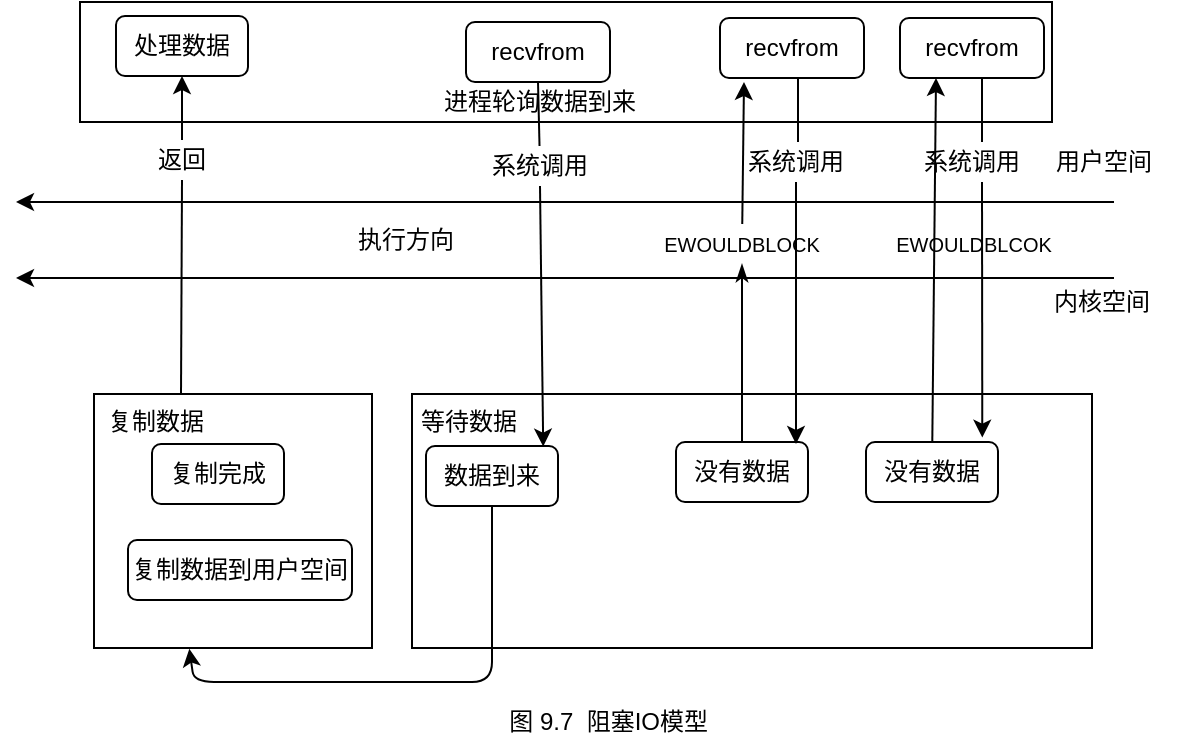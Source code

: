 <mxGraphModel dx="593" dy="438" grid="1" gridSize="10" guides="1" tooltips="1" connect="1" arrows="1" fold="1" page="1" pageScale="1" pageWidth="700" pageHeight="500" background="#ffffff"><root><mxCell id="0"/><mxCell id="1" parent="0"/><mxCell id="3" value="" style="rounded=0;whiteSpace=wrap;html=1;" parent="1" vertex="1"><mxGeometry x="114" y="60" width="486" height="60" as="geometry"/></mxCell><mxCell id="10" value="" style="rounded=0;whiteSpace=wrap;html=1;" parent="1" vertex="1"><mxGeometry x="121" y="256" width="139" height="127" as="geometry"/></mxCell><mxCell id="4" value="" style="rounded=0;whiteSpace=wrap;html=1;" parent="1" vertex="1"><mxGeometry x="280" y="256" width="340" height="127" as="geometry"/></mxCell><mxCell id="5" value="处理数据" style="rounded=1;whiteSpace=wrap;html=1;" parent="1" vertex="1"><mxGeometry x="132" y="67" width="66" height="30" as="geometry"/></mxCell><mxCell id="7" value="复制完成" style="rounded=1;whiteSpace=wrap;html=1;" parent="1" vertex="1"><mxGeometry x="150" y="281" width="66" height="30" as="geometry"/></mxCell><mxCell id="8" value="复制数据" style="text;html=1;strokeColor=none;fillColor=none;align=center;verticalAlign=middle;whiteSpace=wrap;rounded=0;" parent="1" vertex="1"><mxGeometry x="127" y="260" width="50" height="20" as="geometry"/></mxCell><mxCell id="11" value="等待数据" style="text;html=1;strokeColor=none;fillColor=none;align=center;verticalAlign=middle;whiteSpace=wrap;rounded=0;" parent="1" vertex="1"><mxGeometry x="280" y="260" width="57" height="20" as="geometry"/></mxCell><mxCell id="13" value="复制数据到用户空间" style="rounded=1;whiteSpace=wrap;html=1;" parent="1" vertex="1"><mxGeometry x="138" y="329" width="112" height="30" as="geometry"/></mxCell><mxCell id="15" value="" style="endArrow=classic;html=1;" parent="1" edge="1"><mxGeometry width="50" height="50" relative="1" as="geometry"><mxPoint x="631" y="160" as="sourcePoint"/><mxPoint x="82" y="160" as="targetPoint"/></mxGeometry></mxCell><mxCell id="16" value="" style="endArrow=classic;html=1;" parent="1" edge="1"><mxGeometry width="50" height="50" relative="1" as="geometry"><mxPoint x="631" y="198" as="sourcePoint"/><mxPoint x="82" y="198" as="targetPoint"/></mxGeometry></mxCell><mxCell id="23" value="执行方向" style="text;html=1;strokeColor=none;fillColor=none;align=center;verticalAlign=middle;whiteSpace=wrap;rounded=0;" parent="1" vertex="1"><mxGeometry x="247" y="169" width="60" height="20" as="geometry"/></mxCell><mxCell id="25" value="" style="endArrow=classic;html=1;entryX=0.343;entryY=1.003;entryPerimeter=0;exitX=0.5;exitY=1;" parent="1" source="58" target="10" edge="1"><mxGeometry width="50" height="50" relative="1" as="geometry"><mxPoint x="590" y="400" as="sourcePoint"/><mxPoint x="250" y="420" as="targetPoint"/><Array as="points"><mxPoint x="320" y="400"/><mxPoint x="171" y="400"/></Array></mxGeometry></mxCell><mxCell id="26" value="返回" style="text;html=1;strokeColor=none;fillColor=none;align=center;verticalAlign=middle;whiteSpace=wrap;rounded=0;" parent="1" vertex="1"><mxGeometry x="135" y="129" width="60" height="20" as="geometry"/></mxCell><mxCell id="27" value="进程轮询数据到来" style="text;html=1;strokeColor=none;fillColor=none;align=center;verticalAlign=middle;whiteSpace=wrap;rounded=0;" parent="1" vertex="1"><mxGeometry x="273" y="100" width="142" height="20" as="geometry"/></mxCell><mxCell id="28" value="" style="endArrow=none;html=1;entryX=0.5;entryY=1;exitX=0.313;exitY=0;exitPerimeter=0;" parent="1" source="10" target="26" edge="1"><mxGeometry width="50" height="50" relative="1" as="geometry"><mxPoint x="182" y="250" as="sourcePoint"/><mxPoint x="130" y="430" as="targetPoint"/></mxGeometry></mxCell><mxCell id="29" value="" style="endArrow=classic;html=1;entryX=0.5;entryY=1;exitX=0.5;exitY=0;" parent="1" source="26" target="5" edge="1"><mxGeometry width="50" height="50" relative="1" as="geometry"><mxPoint x="10" y="400" as="sourcePoint"/><mxPoint x="60" y="350" as="targetPoint"/></mxGeometry></mxCell><mxCell id="34" value="图 9.7&amp;nbsp; 阻塞IO模型&amp;nbsp;" style="text;html=1;strokeColor=none;fillColor=none;align=center;verticalAlign=middle;whiteSpace=wrap;rounded=0;" parent="1" vertex="1"><mxGeometry x="300" y="410" width="160" height="20" as="geometry"/></mxCell><mxCell id="35" value="用户空间" style="text;html=1;strokeColor=none;fillColor=none;align=center;verticalAlign=middle;whiteSpace=wrap;rounded=0;" parent="1" vertex="1"><mxGeometry x="596" y="130" width="60" height="20" as="geometry"/></mxCell><mxCell id="36" value="内核空间" style="text;html=1;strokeColor=none;fillColor=none;align=center;verticalAlign=middle;whiteSpace=wrap;rounded=0;" parent="1" vertex="1"><mxGeometry x="595" y="200" width="60" height="20" as="geometry"/></mxCell><mxCell id="38" style="edgeStyle=orthogonalEdgeStyle;rounded=0;html=1;exitX=0.75;exitY=1;entryX=0.75;entryY=1;jettySize=auto;orthogonalLoop=1;" parent="1" edge="1"><mxGeometry relative="1" as="geometry"><mxPoint x="565" y="150" as="sourcePoint"/><mxPoint x="565" y="150" as="targetPoint"/></mxGeometry></mxCell><mxCell id="42" value="" style="group" parent="1" vertex="1" connectable="0"><mxGeometry x="413" y="68" width="89" height="242" as="geometry"/></mxCell><mxCell id="43" value="recvfrom" style="rounded=1;whiteSpace=wrap;html=1;" parent="42" vertex="1"><mxGeometry x="21" width="72" height="30" as="geometry"/></mxCell><mxCell id="44" value="没有数据" style="rounded=1;whiteSpace=wrap;html=1;" parent="42" vertex="1"><mxGeometry x="-1" y="212" width="66" height="30" as="geometry"/></mxCell><mxCell id="70" value="" style="group" parent="42" vertex="1" connectable="0"><mxGeometry x="34" y="30" width="50" height="183" as="geometry"/></mxCell><mxCell id="45" value="系统调用" style="text;html=1;strokeColor=none;fillColor=none;align=center;verticalAlign=middle;whiteSpace=wrap;rounded=0;" parent="70" vertex="1"><mxGeometry y="32" width="50" height="20" as="geometry"/></mxCell><mxCell id="46" value="" style="endArrow=none;html=1;entryX=0.5;entryY=1;" parent="70" edge="1"><mxGeometry width="50" height="50" relative="1" as="geometry"><mxPoint x="26" y="32" as="sourcePoint"/><mxPoint x="26" as="targetPoint"/></mxGeometry></mxCell><mxCell id="47" value="" style="endArrow=classic;html=1;exitX=0.5;exitY=1;" parent="70" source="45" edge="1"><mxGeometry width="50" height="50" relative="1" as="geometry"><mxPoint x="-199" y="172" as="sourcePoint"/><mxPoint x="25" y="183" as="targetPoint"/></mxGeometry></mxCell><mxCell id="78" value="" style="endArrow=classic;html=1;fontSize=10;" parent="42" source="79" edge="1"><mxGeometry width="50" height="50" relative="1" as="geometry"><mxPoint x="-133" y="432" as="sourcePoint"/><mxPoint x="33" y="32" as="targetPoint"/></mxGeometry></mxCell><mxCell id="79" value="EWOULDBLOCK" style="text;html=1;strokeColor=none;fillColor=none;align=center;verticalAlign=middle;whiteSpace=wrap;rounded=0;dashed=1;fontSize=10;" parent="42" vertex="1"><mxGeometry x="12" y="103" width="40" height="20" as="geometry"/></mxCell><mxCell id="81" value="" style="endArrow=classicThin;html=1;fontSize=10;strokeColor=#000000;endFill=1;" parent="42" source="44" target="79" edge="1"><mxGeometry width="50" height="50" relative="1" as="geometry"><mxPoint x="445.077" y="280" as="sourcePoint"/><mxPoint x="446" y="100" as="targetPoint"/></mxGeometry></mxCell><mxCell id="48" style="edgeStyle=orthogonalEdgeStyle;rounded=0;html=1;exitX=1;exitY=0.25;entryX=1;entryY=0.25;jettySize=auto;orthogonalLoop=1;" parent="1" source="35" target="35" edge="1"><mxGeometry relative="1" as="geometry"/></mxCell><mxCell id="56" value="" style="group" parent="1" vertex="1" connectable="0"><mxGeometry x="287" y="70" width="89" height="242" as="geometry"/></mxCell><mxCell id="57" value="recvfrom" style="rounded=1;whiteSpace=wrap;html=1;" parent="56" vertex="1"><mxGeometry x="20" width="72" height="30" as="geometry"/></mxCell><mxCell id="58" value="数据到来" style="rounded=1;whiteSpace=wrap;html=1;" parent="56" vertex="1"><mxGeometry y="212" width="66" height="30" as="geometry"/></mxCell><mxCell id="59" value="" style="group" parent="56" vertex="1" connectable="0"><mxGeometry x="31" y="62" width="50" height="20" as="geometry"/></mxCell><mxCell id="60" value="系统调用" style="text;html=1;strokeColor=none;fillColor=none;align=center;verticalAlign=middle;whiteSpace=wrap;rounded=0;" parent="59" vertex="1"><mxGeometry x="1" width="50" height="20" as="geometry"/></mxCell><mxCell id="61" value="" style="endArrow=none;html=1;entryX=0.5;entryY=1;" parent="56" source="60" target="57" edge="1"><mxGeometry width="50" height="50" relative="1" as="geometry"><mxPoint x="-425" y="382" as="sourcePoint"/><mxPoint x="-375" y="332" as="targetPoint"/></mxGeometry></mxCell><mxCell id="62" value="" style="endArrow=classic;html=1;entryX=0.888;entryY=0.009;exitX=0.5;exitY=1;entryPerimeter=0;" parent="56" source="60" target="58" edge="1"><mxGeometry width="50" height="50" relative="1" as="geometry"><mxPoint x="340" y="270" as="sourcePoint"/><mxPoint x="390" y="220" as="targetPoint"/></mxGeometry></mxCell><mxCell id="6" value="recvfrom" style="rounded=1;whiteSpace=wrap;html=1;" parent="1" vertex="1"><mxGeometry x="524" y="68" width="72" height="30" as="geometry"/></mxCell><mxCell id="12" value="没有数据" style="rounded=1;whiteSpace=wrap;html=1;" parent="1" vertex="1"><mxGeometry x="507" y="280" width="66" height="30" as="geometry"/></mxCell><mxCell id="49" value="" style="group" parent="1" vertex="1" connectable="0"><mxGeometry x="536" y="130" width="50" height="20" as="geometry"/></mxCell><mxCell id="18" value="系统调用" style="text;html=1;strokeColor=none;fillColor=none;align=center;verticalAlign=middle;whiteSpace=wrap;rounded=0;" parent="49" vertex="1"><mxGeometry x="-1" width="50" height="20" as="geometry"/></mxCell><mxCell id="22" value="" style="endArrow=classic;html=1;entryX=0.881;entryY=-0.073;entryPerimeter=0;" parent="49" target="12" edge="1"><mxGeometry width="50" height="50" relative="1" as="geometry"><mxPoint x="29" y="20" as="sourcePoint"/><mxPoint x="24" y="150" as="targetPoint"/></mxGeometry></mxCell><mxCell id="21" value="" style="endArrow=none;html=1;entryX=0.5;entryY=1;exitX=0.5;exitY=0;" parent="1" edge="1"><mxGeometry width="50" height="50" relative="1" as="geometry"><mxPoint x="565" y="130" as="sourcePoint"/><mxPoint x="565" y="98" as="targetPoint"/></mxGeometry></mxCell><mxCell id="87" value="" style="endArrow=classic;html=1;strokeColor=#000000;fontSize=10;entryX=0.25;entryY=1;" parent="1" source="12" target="6" edge="1"><mxGeometry width="50" height="50" relative="1" as="geometry"><mxPoint x="290" y="570" as="sourcePoint"/><mxPoint x="340" y="520" as="targetPoint"/></mxGeometry></mxCell><mxCell id="88" value="EWOULDBLCOK" style="text;html=1;strokeColor=none;fillColor=none;align=center;verticalAlign=middle;whiteSpace=wrap;rounded=0;dashed=1;fontSize=10;" parent="1" vertex="1"><mxGeometry x="541" y="171" width="40" height="20" as="geometry"/></mxCell></root></mxGraphModel>